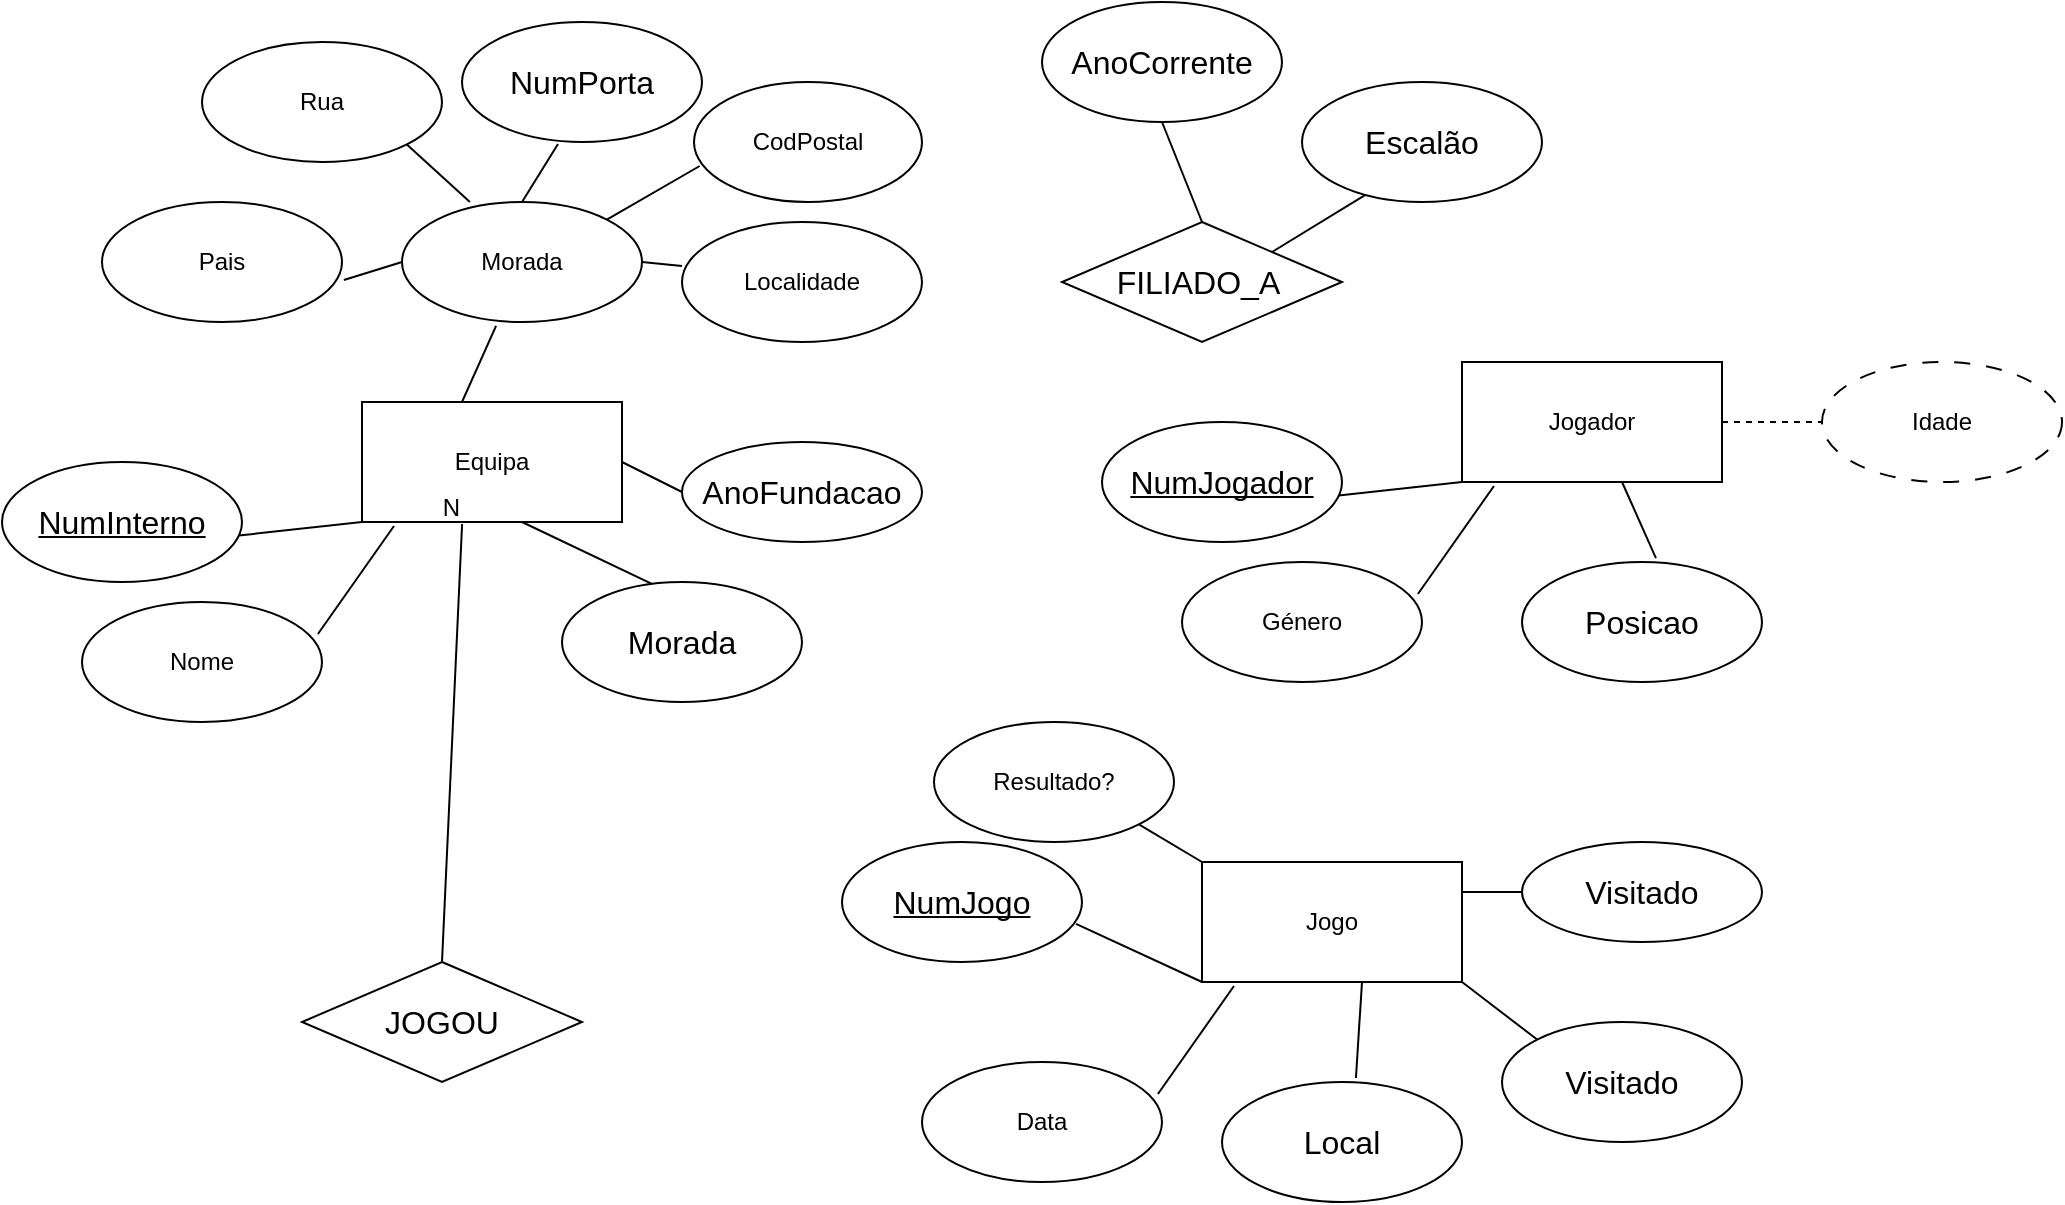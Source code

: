 <mxfile version="28.2.4">
  <diagram name="Página-1" id="1Cxu800fvTq1gt4TGOpW">
    <mxGraphModel dx="1426" dy="785" grid="1" gridSize="10" guides="1" tooltips="1" connect="1" arrows="1" fold="1" page="1" pageScale="1" pageWidth="1654" pageHeight="2336" math="0" shadow="0">
      <root>
        <mxCell id="0" />
        <mxCell id="1" parent="0" />
        <mxCell id="Vv9LEQBYmcNoHFTwAlhK-2" value="Equipa" style="rounded=0;whiteSpace=wrap;html=1;" vertex="1" parent="1">
          <mxGeometry x="440" y="280" width="130" height="60" as="geometry" />
        </mxCell>
        <mxCell id="Vv9LEQBYmcNoHFTwAlhK-3" value="" style="endArrow=none;html=1;rounded=0;exitX=0.967;exitY=0.617;exitDx=0;exitDy=0;exitPerimeter=0;" edge="1" parent="1" source="Vv9LEQBYmcNoHFTwAlhK-4">
          <mxGeometry width="50" height="50" relative="1" as="geometry">
            <mxPoint x="370" y="320" as="sourcePoint" />
            <mxPoint x="440" y="340" as="targetPoint" />
          </mxGeometry>
        </mxCell>
        <mxCell id="Vv9LEQBYmcNoHFTwAlhK-4" value="&lt;span id=&quot;docs-internal-guid-fb074735-7fff-1467-12a6-5c1d7fd0b527&quot;&gt;&lt;span style=&quot;font-size: 12pt; font-family: Calibri, sans-serif; background-color: transparent; font-variant-numeric: normal; font-variant-east-asian: normal; font-variant-alternates: normal; font-variant-position: normal; font-variant-emoji: normal; text-decoration-line: underline; text-decoration-skip-ink: none; vertical-align: baseline; white-space-collapse: preserve;&quot;&gt;NumInterno&lt;/span&gt;&lt;/span&gt;" style="ellipse;whiteSpace=wrap;html=1;" vertex="1" parent="1">
          <mxGeometry x="260" y="310" width="120" height="60" as="geometry" />
        </mxCell>
        <mxCell id="Vv9LEQBYmcNoHFTwAlhK-5" value="" style="endArrow=none;html=1;rounded=0;entryX=0.123;entryY=1.033;entryDx=0;entryDy=0;exitX=0.983;exitY=0.267;exitDx=0;exitDy=0;entryPerimeter=0;exitPerimeter=0;" edge="1" parent="1" source="Vv9LEQBYmcNoHFTwAlhK-8" target="Vv9LEQBYmcNoHFTwAlhK-2">
          <mxGeometry width="50" height="50" relative="1" as="geometry">
            <mxPoint x="380" y="410" as="sourcePoint" />
            <mxPoint x="440" y="390" as="targetPoint" />
          </mxGeometry>
        </mxCell>
        <mxCell id="Vv9LEQBYmcNoHFTwAlhK-8" value="Nome" style="ellipse;whiteSpace=wrap;html=1;" vertex="1" parent="1">
          <mxGeometry x="300" y="380" width="120" height="60" as="geometry" />
        </mxCell>
        <mxCell id="Vv9LEQBYmcNoHFTwAlhK-9" value="" style="endArrow=none;html=1;rounded=0;entryX=0;entryY=1;entryDx=0;entryDy=0;exitX=0.392;exitY=0.033;exitDx=0;exitDy=0;exitPerimeter=0;" edge="1" parent="1" source="Vv9LEQBYmcNoHFTwAlhK-10">
          <mxGeometry width="50" height="50" relative="1" as="geometry">
            <mxPoint x="460" y="360" as="sourcePoint" />
            <mxPoint x="520" y="340" as="targetPoint" />
          </mxGeometry>
        </mxCell>
        <mxCell id="Vv9LEQBYmcNoHFTwAlhK-10" value="&lt;span id=&quot;docs-internal-guid-864a7e43-7fff-2307-8ba5-d3fcd2a51fee&quot;&gt;&lt;span style=&quot;font-size: 12pt; font-family: Calibri, sans-serif; background-color: transparent; font-variant-numeric: normal; font-variant-east-asian: normal; font-variant-alternates: normal; font-variant-position: normal; font-variant-emoji: normal; vertical-align: baseline; white-space-collapse: preserve;&quot;&gt;Morada&lt;/span&gt;&lt;/span&gt;" style="ellipse;whiteSpace=wrap;html=1;" vertex="1" parent="1">
          <mxGeometry x="540" y="370" width="120" height="60" as="geometry" />
        </mxCell>
        <mxCell id="Vv9LEQBYmcNoHFTwAlhK-12" value="" style="endArrow=none;html=1;rounded=0;entryX=0.392;entryY=1.033;entryDx=0;entryDy=0;entryPerimeter=0;" edge="1" parent="1" target="Vv9LEQBYmcNoHFTwAlhK-13">
          <mxGeometry width="50" height="50" relative="1" as="geometry">
            <mxPoint x="490" y="280" as="sourcePoint" />
            <mxPoint x="510" y="230" as="targetPoint" />
          </mxGeometry>
        </mxCell>
        <mxCell id="Vv9LEQBYmcNoHFTwAlhK-13" value="Morada" style="ellipse;whiteSpace=wrap;html=1;" vertex="1" parent="1">
          <mxGeometry x="460" y="180" width="120" height="60" as="geometry" />
        </mxCell>
        <mxCell id="Vv9LEQBYmcNoHFTwAlhK-14" value="" style="endArrow=none;html=1;rounded=0;exitX=1;exitY=0.5;exitDx=0;exitDy=0;entryX=0;entryY=0.367;entryDx=0;entryDy=0;entryPerimeter=0;" edge="1" parent="1" source="Vv9LEQBYmcNoHFTwAlhK-13" target="Vv9LEQBYmcNoHFTwAlhK-20">
          <mxGeometry width="50" height="50" relative="1" as="geometry">
            <mxPoint x="570" y="200" as="sourcePoint" />
            <mxPoint x="620" y="150" as="targetPoint" />
          </mxGeometry>
        </mxCell>
        <mxCell id="Vv9LEQBYmcNoHFTwAlhK-15" value="" style="endArrow=none;html=1;rounded=0;exitX=0.283;exitY=0;exitDx=0;exitDy=0;exitPerimeter=0;entryX=1;entryY=1;entryDx=0;entryDy=0;" edge="1" parent="1" source="Vv9LEQBYmcNoHFTwAlhK-13" target="Vv9LEQBYmcNoHFTwAlhK-17">
          <mxGeometry width="50" height="50" relative="1" as="geometry">
            <mxPoint x="500" y="180" as="sourcePoint" />
            <mxPoint x="470" y="140" as="targetPoint" />
          </mxGeometry>
        </mxCell>
        <mxCell id="Vv9LEQBYmcNoHFTwAlhK-16" value="" style="endArrow=none;html=1;rounded=0;entryX=0.4;entryY=1.017;entryDx=0;entryDy=0;entryPerimeter=0;" edge="1" parent="1" target="Vv9LEQBYmcNoHFTwAlhK-18">
          <mxGeometry width="50" height="50" relative="1" as="geometry">
            <mxPoint x="520" y="180" as="sourcePoint" />
            <mxPoint x="540" y="140" as="targetPoint" />
          </mxGeometry>
        </mxCell>
        <mxCell id="Vv9LEQBYmcNoHFTwAlhK-17" value="Rua" style="ellipse;whiteSpace=wrap;html=1;" vertex="1" parent="1">
          <mxGeometry x="360" y="100" width="120" height="60" as="geometry" />
        </mxCell>
        <mxCell id="Vv9LEQBYmcNoHFTwAlhK-18" value="&lt;span id=&quot;docs-internal-guid-223733fb-7fff-65e1-ff7a-13754291de61&quot;&gt;&lt;span style=&quot;font-size: 12pt; font-family: Calibri, sans-serif; background-color: transparent; font-variant-numeric: normal; font-variant-east-asian: normal; font-variant-alternates: normal; font-variant-position: normal; font-variant-emoji: normal; vertical-align: baseline; white-space-collapse: preserve;&quot;&gt;NumPorta&lt;/span&gt;&lt;/span&gt;" style="ellipse;whiteSpace=wrap;html=1;" vertex="1" parent="1">
          <mxGeometry x="490" y="90" width="120" height="60" as="geometry" />
        </mxCell>
        <mxCell id="Vv9LEQBYmcNoHFTwAlhK-20" value="Localidade" style="ellipse;whiteSpace=wrap;html=1;" vertex="1" parent="1">
          <mxGeometry x="600" y="190" width="120" height="60" as="geometry" />
        </mxCell>
        <mxCell id="Vv9LEQBYmcNoHFTwAlhK-21" value="CodPostal" style="ellipse;whiteSpace=wrap;html=1;" vertex="1" parent="1">
          <mxGeometry x="606" y="120" width="114" height="60" as="geometry" />
        </mxCell>
        <mxCell id="Vv9LEQBYmcNoHFTwAlhK-22" value="" style="endArrow=none;html=1;rounded=0;entryX=0.025;entryY=0.7;entryDx=0;entryDy=0;entryPerimeter=0;exitX=1;exitY=0;exitDx=0;exitDy=0;" edge="1" parent="1" source="Vv9LEQBYmcNoHFTwAlhK-13" target="Vv9LEQBYmcNoHFTwAlhK-21">
          <mxGeometry width="50" height="50" relative="1" as="geometry">
            <mxPoint x="557" y="200.02" as="sourcePoint" />
            <mxPoint x="574" y="180" as="targetPoint" />
          </mxGeometry>
        </mxCell>
        <mxCell id="Vv9LEQBYmcNoHFTwAlhK-23" value="" style="endArrow=none;html=1;rounded=0;exitX=0;exitY=0.5;exitDx=0;exitDy=0;entryX=1.008;entryY=0.65;entryDx=0;entryDy=0;entryPerimeter=0;" edge="1" parent="1" target="Vv9LEQBYmcNoHFTwAlhK-24" source="Vv9LEQBYmcNoHFTwAlhK-13">
          <mxGeometry width="50" height="50" relative="1" as="geometry">
            <mxPoint x="460" y="220" as="sourcePoint" />
            <mxPoint x="436" y="180" as="targetPoint" />
          </mxGeometry>
        </mxCell>
        <mxCell id="Vv9LEQBYmcNoHFTwAlhK-24" value="Pais" style="ellipse;whiteSpace=wrap;html=1;" vertex="1" parent="1">
          <mxGeometry x="310" y="180" width="120" height="60" as="geometry" />
        </mxCell>
        <mxCell id="Vv9LEQBYmcNoHFTwAlhK-25" value="" style="endArrow=none;html=1;rounded=0;exitX=1;exitY=0.5;exitDx=0;exitDy=0;entryX=0;entryY=0.5;entryDx=0;entryDy=0;" edge="1" parent="1" source="Vv9LEQBYmcNoHFTwAlhK-2" target="Vv9LEQBYmcNoHFTwAlhK-27">
          <mxGeometry width="50" height="50" relative="1" as="geometry">
            <mxPoint x="570" y="323.51" as="sourcePoint" />
            <mxPoint x="600" y="310" as="targetPoint" />
          </mxGeometry>
        </mxCell>
        <mxCell id="Vv9LEQBYmcNoHFTwAlhK-27" value="&lt;span id=&quot;docs-internal-guid-02809a7c-7fff-371c-dbe4-12a1901e9a56&quot;&gt;&lt;span style=&quot;font-size: 12pt; font-family: Calibri, sans-serif; background-color: transparent; font-variant-numeric: normal; font-variant-east-asian: normal; font-variant-alternates: normal; font-variant-position: normal; font-variant-emoji: normal; vertical-align: baseline; white-space-collapse: preserve;&quot;&gt;AnoFundacao&lt;/span&gt;&lt;/span&gt;" style="ellipse;whiteSpace=wrap;html=1;" vertex="1" parent="1">
          <mxGeometry x="600" y="300" width="120" height="50" as="geometry" />
        </mxCell>
        <mxCell id="Vv9LEQBYmcNoHFTwAlhK-28" value="Jogador" style="rounded=0;whiteSpace=wrap;html=1;" vertex="1" parent="1">
          <mxGeometry x="990" y="260" width="130" height="60" as="geometry" />
        </mxCell>
        <mxCell id="Vv9LEQBYmcNoHFTwAlhK-29" value="" style="endArrow=none;html=1;rounded=0;exitX=0.967;exitY=0.617;exitDx=0;exitDy=0;exitPerimeter=0;" edge="1" parent="1" source="Vv9LEQBYmcNoHFTwAlhK-30">
          <mxGeometry width="50" height="50" relative="1" as="geometry">
            <mxPoint x="920" y="300" as="sourcePoint" />
            <mxPoint x="990" y="320" as="targetPoint" />
          </mxGeometry>
        </mxCell>
        <mxCell id="Vv9LEQBYmcNoHFTwAlhK-30" value="&lt;span id=&quot;docs-internal-guid-fb074735-7fff-1467-12a6-5c1d7fd0b527&quot;&gt;&lt;span style=&quot;font-size: 12pt; font-family: Calibri, sans-serif; background-color: transparent; font-variant-numeric: normal; font-variant-east-asian: normal; font-variant-alternates: normal; font-variant-position: normal; font-variant-emoji: normal; text-decoration-line: underline; text-decoration-skip-ink: none; vertical-align: baseline; white-space-collapse: preserve;&quot;&gt;NumJogador&lt;/span&gt;&lt;/span&gt;" style="ellipse;whiteSpace=wrap;html=1;" vertex="1" parent="1">
          <mxGeometry x="810" y="290" width="120" height="60" as="geometry" />
        </mxCell>
        <mxCell id="Vv9LEQBYmcNoHFTwAlhK-31" value="" style="endArrow=none;html=1;rounded=0;entryX=0.123;entryY=1.033;entryDx=0;entryDy=0;exitX=0.983;exitY=0.267;exitDx=0;exitDy=0;entryPerimeter=0;exitPerimeter=0;" edge="1" parent="1" source="Vv9LEQBYmcNoHFTwAlhK-32" target="Vv9LEQBYmcNoHFTwAlhK-28">
          <mxGeometry width="50" height="50" relative="1" as="geometry">
            <mxPoint x="930" y="390" as="sourcePoint" />
            <mxPoint x="990" y="370" as="targetPoint" />
          </mxGeometry>
        </mxCell>
        <mxCell id="Vv9LEQBYmcNoHFTwAlhK-32" value="Género" style="ellipse;whiteSpace=wrap;html=1;" vertex="1" parent="1">
          <mxGeometry x="850" y="360" width="120" height="60" as="geometry" />
        </mxCell>
        <mxCell id="Vv9LEQBYmcNoHFTwAlhK-33" value="" style="endArrow=none;html=1;rounded=0;entryX=0;entryY=1;entryDx=0;entryDy=0;exitX=0.558;exitY=-0.033;exitDx=0;exitDy=0;exitPerimeter=0;" edge="1" parent="1" source="Vv9LEQBYmcNoHFTwAlhK-34">
          <mxGeometry width="50" height="50" relative="1" as="geometry">
            <mxPoint x="1010" y="340" as="sourcePoint" />
            <mxPoint x="1070" y="320" as="targetPoint" />
          </mxGeometry>
        </mxCell>
        <mxCell id="Vv9LEQBYmcNoHFTwAlhK-34" value="&lt;span id=&quot;docs-internal-guid-864a7e43-7fff-2307-8ba5-d3fcd2a51fee&quot;&gt;&lt;span style=&quot;font-size: 12pt; font-family: Calibri, sans-serif; background-color: transparent; font-variant-numeric: normal; font-variant-east-asian: normal; font-variant-alternates: normal; font-variant-position: normal; font-variant-emoji: normal; vertical-align: baseline; white-space-collapse: preserve;&quot;&gt;Posicao&lt;/span&gt;&lt;/span&gt;" style="ellipse;whiteSpace=wrap;html=1;" vertex="1" parent="1">
          <mxGeometry x="1020" y="360" width="120" height="60" as="geometry" />
        </mxCell>
        <mxCell id="Vv9LEQBYmcNoHFTwAlhK-37" value="" style="endArrow=none;dashed=1;html=1;rounded=0;exitX=1;exitY=0.5;exitDx=0;exitDy=0;" edge="1" parent="1" source="Vv9LEQBYmcNoHFTwAlhK-28">
          <mxGeometry width="50" height="50" relative="1" as="geometry">
            <mxPoint x="1120" y="310" as="sourcePoint" />
            <mxPoint x="1170" y="290" as="targetPoint" />
          </mxGeometry>
        </mxCell>
        <mxCell id="Vv9LEQBYmcNoHFTwAlhK-38" value="Idade" style="ellipse;whiteSpace=wrap;html=1;dashed=1;dashPattern=8 8;" vertex="1" parent="1">
          <mxGeometry x="1170" y="260" width="120" height="60" as="geometry" />
        </mxCell>
        <mxCell id="Vv9LEQBYmcNoHFTwAlhK-39" value="Jogo" style="rounded=0;whiteSpace=wrap;html=1;" vertex="1" parent="1">
          <mxGeometry x="860" y="510" width="130" height="60" as="geometry" />
        </mxCell>
        <mxCell id="Vv9LEQBYmcNoHFTwAlhK-40" value="" style="endArrow=none;html=1;rounded=0;exitX=0.975;exitY=0.683;exitDx=0;exitDy=0;exitPerimeter=0;" edge="1" parent="1" source="Vv9LEQBYmcNoHFTwAlhK-41">
          <mxGeometry width="50" height="50" relative="1" as="geometry">
            <mxPoint x="793.04" y="537.02" as="sourcePoint" />
            <mxPoint x="860" y="570" as="targetPoint" />
          </mxGeometry>
        </mxCell>
        <mxCell id="Vv9LEQBYmcNoHFTwAlhK-41" value="&lt;span id=&quot;docs-internal-guid-fb074735-7fff-1467-12a6-5c1d7fd0b527&quot;&gt;&lt;span style=&quot;font-size: 12pt; font-family: Calibri, sans-serif; background-color: transparent; font-variant-numeric: normal; font-variant-east-asian: normal; font-variant-alternates: normal; font-variant-position: normal; font-variant-emoji: normal; text-decoration-line: underline; text-decoration-skip-ink: none; vertical-align: baseline; white-space-collapse: preserve;&quot;&gt;NumJogo&lt;/span&gt;&lt;/span&gt;" style="ellipse;whiteSpace=wrap;html=1;" vertex="1" parent="1">
          <mxGeometry x="680" y="500" width="120" height="60" as="geometry" />
        </mxCell>
        <mxCell id="Vv9LEQBYmcNoHFTwAlhK-42" value="" style="endArrow=none;html=1;rounded=0;entryX=0.123;entryY=1.033;entryDx=0;entryDy=0;exitX=0.983;exitY=0.267;exitDx=0;exitDy=0;entryPerimeter=0;exitPerimeter=0;" edge="1" parent="1" source="Vv9LEQBYmcNoHFTwAlhK-43" target="Vv9LEQBYmcNoHFTwAlhK-39">
          <mxGeometry width="50" height="50" relative="1" as="geometry">
            <mxPoint x="800" y="640" as="sourcePoint" />
            <mxPoint x="860" y="620" as="targetPoint" />
          </mxGeometry>
        </mxCell>
        <mxCell id="Vv9LEQBYmcNoHFTwAlhK-43" value="Data" style="ellipse;whiteSpace=wrap;html=1;" vertex="1" parent="1">
          <mxGeometry x="720" y="610" width="120" height="60" as="geometry" />
        </mxCell>
        <mxCell id="Vv9LEQBYmcNoHFTwAlhK-44" value="" style="endArrow=none;html=1;rounded=0;entryX=0;entryY=1;entryDx=0;entryDy=0;exitX=0.558;exitY=-0.033;exitDx=0;exitDy=0;exitPerimeter=0;" edge="1" parent="1" source="Vv9LEQBYmcNoHFTwAlhK-45">
          <mxGeometry width="50" height="50" relative="1" as="geometry">
            <mxPoint x="880" y="590" as="sourcePoint" />
            <mxPoint x="940" y="570" as="targetPoint" />
          </mxGeometry>
        </mxCell>
        <mxCell id="Vv9LEQBYmcNoHFTwAlhK-45" value="&lt;span id=&quot;docs-internal-guid-864a7e43-7fff-2307-8ba5-d3fcd2a51fee&quot;&gt;&lt;span style=&quot;font-size: 12pt; font-family: Calibri, sans-serif; background-color: transparent; font-variant-numeric: normal; font-variant-east-asian: normal; font-variant-alternates: normal; font-variant-position: normal; font-variant-emoji: normal; vertical-align: baseline; white-space-collapse: preserve;&quot;&gt;Local&lt;/span&gt;&lt;/span&gt;" style="ellipse;whiteSpace=wrap;html=1;" vertex="1" parent="1">
          <mxGeometry x="870" y="620" width="120" height="60" as="geometry" />
        </mxCell>
        <mxCell id="Vv9LEQBYmcNoHFTwAlhK-48" value="" style="endArrow=none;html=1;rounded=0;entryX=1;entryY=1;entryDx=0;entryDy=0;exitX=0;exitY=0;exitDx=0;exitDy=0;" edge="1" parent="1" source="Vv9LEQBYmcNoHFTwAlhK-49" target="Vv9LEQBYmcNoHFTwAlhK-39">
          <mxGeometry width="50" height="50" relative="1" as="geometry">
            <mxPoint x="1020" y="570" as="sourcePoint" />
            <mxPoint x="1080" y="550" as="targetPoint" />
          </mxGeometry>
        </mxCell>
        <mxCell id="Vv9LEQBYmcNoHFTwAlhK-49" value="&lt;span id=&quot;docs-internal-guid-864a7e43-7fff-2307-8ba5-d3fcd2a51fee&quot;&gt;&lt;span style=&quot;font-size: 12pt; font-family: Calibri, sans-serif; background-color: transparent; font-variant-numeric: normal; font-variant-east-asian: normal; font-variant-alternates: normal; font-variant-position: normal; font-variant-emoji: normal; vertical-align: baseline; white-space-collapse: preserve;&quot;&gt;Visitado&lt;/span&gt;&lt;/span&gt;" style="ellipse;whiteSpace=wrap;html=1;" vertex="1" parent="1">
          <mxGeometry x="1010" y="590" width="120" height="60" as="geometry" />
        </mxCell>
        <mxCell id="Vv9LEQBYmcNoHFTwAlhK-50" value="" style="endArrow=none;html=1;rounded=0;exitX=1;exitY=0.5;exitDx=0;exitDy=0;entryX=0;entryY=0.5;entryDx=0;entryDy=0;" edge="1" parent="1" target="Vv9LEQBYmcNoHFTwAlhK-51">
          <mxGeometry width="50" height="50" relative="1" as="geometry">
            <mxPoint x="990" y="525" as="sourcePoint" />
            <mxPoint x="1020" y="525" as="targetPoint" />
          </mxGeometry>
        </mxCell>
        <mxCell id="Vv9LEQBYmcNoHFTwAlhK-51" value="&lt;span id=&quot;docs-internal-guid-02809a7c-7fff-371c-dbe4-12a1901e9a56&quot;&gt;&lt;span style=&quot;font-size: 12pt; font-family: Calibri, sans-serif; background-color: transparent; font-variant-numeric: normal; font-variant-east-asian: normal; font-variant-alternates: normal; font-variant-position: normal; font-variant-emoji: normal; vertical-align: baseline; white-space-collapse: preserve;&quot;&gt;Visitado&lt;/span&gt;&lt;/span&gt;" style="ellipse;whiteSpace=wrap;html=1;" vertex="1" parent="1">
          <mxGeometry x="1020" y="500" width="120" height="50" as="geometry" />
        </mxCell>
        <mxCell id="Vv9LEQBYmcNoHFTwAlhK-52" value="" style="endArrow=none;html=1;rounded=0;exitX=0;exitY=0;exitDx=0;exitDy=0;entryX=1;entryY=1;entryDx=0;entryDy=0;" edge="1" parent="1" target="Vv9LEQBYmcNoHFTwAlhK-53" source="Vv9LEQBYmcNoHFTwAlhK-39">
          <mxGeometry width="50" height="50" relative="1" as="geometry">
            <mxPoint x="860" y="520" as="sourcePoint" />
            <mxPoint x="836" y="480" as="targetPoint" />
          </mxGeometry>
        </mxCell>
        <mxCell id="Vv9LEQBYmcNoHFTwAlhK-53" value="Resultado?" style="ellipse;whiteSpace=wrap;html=1;" vertex="1" parent="1">
          <mxGeometry x="726" y="440" width="120" height="60" as="geometry" />
        </mxCell>
        <mxCell id="Vv9LEQBYmcNoHFTwAlhK-54" value="&lt;span id=&quot;docs-internal-guid-3bac1d76-7fff-3e42-20b9-e0b5040da520&quot;&gt;&lt;span style=&quot;font-size: 12pt; font-family: Calibri, sans-serif; background-color: transparent; font-variant-numeric: normal; font-variant-east-asian: normal; font-variant-alternates: normal; font-variant-position: normal; font-variant-emoji: normal; vertical-align: baseline; white-space-collapse: preserve;&quot;&gt;JOGOU&lt;/span&gt;&lt;/span&gt;" style="shape=rhombus;perimeter=rhombusPerimeter;whiteSpace=wrap;html=1;align=center;" vertex="1" parent="1">
          <mxGeometry x="410" y="560" width="140" height="60" as="geometry" />
        </mxCell>
        <mxCell id="Vv9LEQBYmcNoHFTwAlhK-55" value="" style="endArrow=none;html=1;rounded=0;entryX=0.385;entryY=1.017;entryDx=0;entryDy=0;entryPerimeter=0;exitX=0.5;exitY=0;exitDx=0;exitDy=0;" edge="1" parent="1" source="Vv9LEQBYmcNoHFTwAlhK-54" target="Vv9LEQBYmcNoHFTwAlhK-2">
          <mxGeometry relative="1" as="geometry">
            <mxPoint x="490" y="570" as="sourcePoint" />
            <mxPoint x="650" y="570" as="targetPoint" />
          </mxGeometry>
        </mxCell>
        <mxCell id="Vv9LEQBYmcNoHFTwAlhK-56" value="N" style="resizable=0;html=1;whiteSpace=wrap;align=right;verticalAlign=bottom;" connectable="0" vertex="1" parent="Vv9LEQBYmcNoHFTwAlhK-55">
          <mxGeometry x="1" relative="1" as="geometry" />
        </mxCell>
        <mxCell id="Vv9LEQBYmcNoHFTwAlhK-57" value="&lt;span id=&quot;docs-internal-guid-068f5c22-7fff-2dc6-6867-d4454d6422a6&quot;&gt;&lt;span style=&quot;font-size: 12pt; font-family: Calibri, sans-serif; background-color: transparent; font-variant-numeric: normal; font-variant-east-asian: normal; font-variant-alternates: normal; font-variant-position: normal; font-variant-emoji: normal; vertical-align: baseline; white-space-collapse: preserve;&quot;&gt;FILIADO_A &lt;/span&gt;&lt;/span&gt;" style="shape=rhombus;perimeter=rhombusPerimeter;whiteSpace=wrap;html=1;align=center;" vertex="1" parent="1">
          <mxGeometry x="790" y="190" width="140" height="60" as="geometry" />
        </mxCell>
        <mxCell id="Vv9LEQBYmcNoHFTwAlhK-58" value="" style="endArrow=none;html=1;rounded=0;exitX=1;exitY=0;exitDx=0;exitDy=0;entryX=0.283;entryY=0.917;entryDx=0;entryDy=0;entryPerimeter=0;" edge="1" parent="1" source="Vv9LEQBYmcNoHFTwAlhK-57" target="Vv9LEQBYmcNoHFTwAlhK-62">
          <mxGeometry width="50" height="50" relative="1" as="geometry">
            <mxPoint x="890" y="200" as="sourcePoint" />
            <mxPoint x="940" y="150" as="targetPoint" />
          </mxGeometry>
        </mxCell>
        <mxCell id="Vv9LEQBYmcNoHFTwAlhK-59" value="" style="endArrow=none;html=1;rounded=0;entryX=0.5;entryY=1;entryDx=0;entryDy=0;" edge="1" parent="1" target="Vv9LEQBYmcNoHFTwAlhK-60">
          <mxGeometry width="50" height="50" relative="1" as="geometry">
            <mxPoint x="860" y="190" as="sourcePoint" />
            <mxPoint x="880" y="130" as="targetPoint" />
          </mxGeometry>
        </mxCell>
        <mxCell id="Vv9LEQBYmcNoHFTwAlhK-60" value="&lt;span id=&quot;docs-internal-guid-519835f9-7fff-7881-be77-e146aec1e34f&quot;&gt;&lt;span style=&quot;font-size: 12pt; font-family: Calibri, sans-serif; background-color: transparent; font-variant-numeric: normal; font-variant-east-asian: normal; font-variant-alternates: normal; font-variant-position: normal; font-variant-emoji: normal; vertical-align: baseline; white-space-collapse: preserve;&quot;&gt;AnoCorrente&lt;/span&gt;&lt;/span&gt;" style="ellipse;whiteSpace=wrap;html=1;" vertex="1" parent="1">
          <mxGeometry x="780" y="80" width="120" height="60" as="geometry" />
        </mxCell>
        <mxCell id="Vv9LEQBYmcNoHFTwAlhK-62" value="&lt;span id=&quot;docs-internal-guid-5716009d-7fff-8a31-f62c-f3be3be26c6c&quot;&gt;&lt;span style=&quot;font-size: 12pt; font-family: Calibri, sans-serif; background-color: transparent; font-variant-numeric: normal; font-variant-east-asian: normal; font-variant-alternates: normal; font-variant-position: normal; font-variant-emoji: normal; vertical-align: baseline; white-space-collapse: preserve;&quot;&gt;Escalão&lt;/span&gt;&lt;/span&gt;" style="ellipse;whiteSpace=wrap;html=1;" vertex="1" parent="1">
          <mxGeometry x="910" y="120" width="120" height="60" as="geometry" />
        </mxCell>
      </root>
    </mxGraphModel>
  </diagram>
</mxfile>
